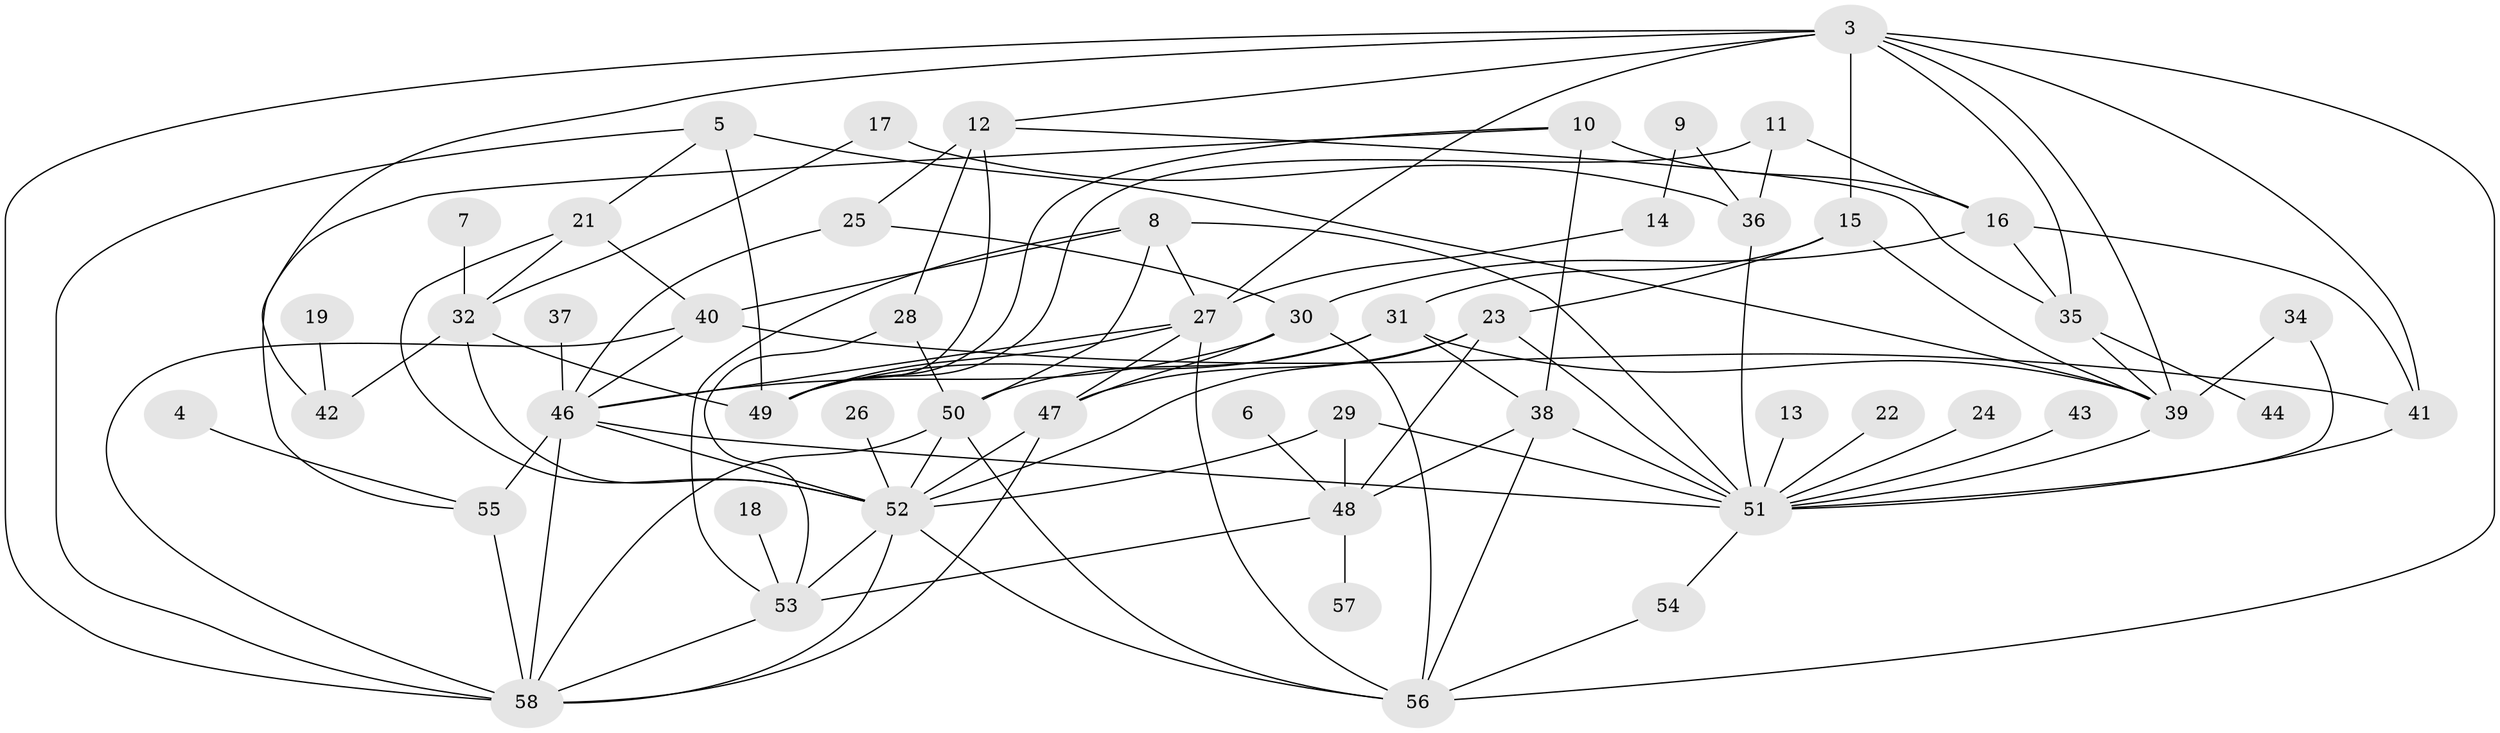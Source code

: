// original degree distribution, {3: 0.22608695652173913, 0: 0.043478260869565216, 6: 0.05217391304347826, 4: 0.24347826086956523, 7: 0.02608695652173913, 1: 0.16521739130434782, 2: 0.1565217391304348, 5: 0.0782608695652174, 9: 0.008695652173913044}
// Generated by graph-tools (version 1.1) at 2025/49/03/09/25 03:49:13]
// undirected, 53 vertices, 110 edges
graph export_dot {
graph [start="1"]
  node [color=gray90,style=filled];
  3;
  4;
  5;
  6;
  7;
  8;
  9;
  10;
  11;
  12;
  13;
  14;
  15;
  16;
  17;
  18;
  19;
  21;
  22;
  23;
  24;
  25;
  26;
  27;
  28;
  29;
  30;
  31;
  32;
  34;
  35;
  36;
  37;
  38;
  39;
  40;
  41;
  42;
  43;
  44;
  46;
  47;
  48;
  49;
  50;
  51;
  52;
  53;
  54;
  55;
  56;
  57;
  58;
  3 -- 12 [weight=1.0];
  3 -- 15 [weight=1.0];
  3 -- 27 [weight=1.0];
  3 -- 35 [weight=1.0];
  3 -- 39 [weight=1.0];
  3 -- 41 [weight=1.0];
  3 -- 42 [weight=1.0];
  3 -- 56 [weight=1.0];
  3 -- 58 [weight=1.0];
  4 -- 55 [weight=1.0];
  5 -- 21 [weight=1.0];
  5 -- 39 [weight=1.0];
  5 -- 49 [weight=1.0];
  5 -- 58 [weight=1.0];
  6 -- 48 [weight=1.0];
  7 -- 32 [weight=1.0];
  8 -- 27 [weight=1.0];
  8 -- 40 [weight=1.0];
  8 -- 50 [weight=1.0];
  8 -- 51 [weight=1.0];
  8 -- 53 [weight=1.0];
  9 -- 14 [weight=1.0];
  9 -- 36 [weight=1.0];
  10 -- 16 [weight=1.0];
  10 -- 38 [weight=1.0];
  10 -- 49 [weight=1.0];
  10 -- 55 [weight=1.0];
  11 -- 16 [weight=1.0];
  11 -- 36 [weight=1.0];
  11 -- 49 [weight=1.0];
  12 -- 25 [weight=1.0];
  12 -- 28 [weight=1.0];
  12 -- 35 [weight=1.0];
  12 -- 49 [weight=1.0];
  13 -- 51 [weight=1.0];
  14 -- 27 [weight=1.0];
  15 -- 23 [weight=1.0];
  15 -- 31 [weight=1.0];
  15 -- 39 [weight=1.0];
  16 -- 30 [weight=1.0];
  16 -- 35 [weight=1.0];
  16 -- 41 [weight=1.0];
  17 -- 32 [weight=1.0];
  17 -- 36 [weight=1.0];
  18 -- 53 [weight=1.0];
  19 -- 42 [weight=1.0];
  21 -- 32 [weight=1.0];
  21 -- 40 [weight=1.0];
  21 -- 52 [weight=1.0];
  22 -- 51 [weight=1.0];
  23 -- 47 [weight=1.0];
  23 -- 48 [weight=1.0];
  23 -- 51 [weight=2.0];
  23 -- 52 [weight=1.0];
  24 -- 51 [weight=1.0];
  25 -- 30 [weight=1.0];
  25 -- 46 [weight=1.0];
  26 -- 52 [weight=1.0];
  27 -- 46 [weight=1.0];
  27 -- 47 [weight=1.0];
  27 -- 49 [weight=1.0];
  27 -- 56 [weight=1.0];
  28 -- 50 [weight=1.0];
  28 -- 53 [weight=1.0];
  29 -- 48 [weight=1.0];
  29 -- 51 [weight=1.0];
  29 -- 52 [weight=1.0];
  30 -- 46 [weight=1.0];
  30 -- 47 [weight=1.0];
  30 -- 56 [weight=1.0];
  31 -- 38 [weight=1.0];
  31 -- 39 [weight=1.0];
  31 -- 49 [weight=2.0];
  31 -- 50 [weight=1.0];
  32 -- 42 [weight=1.0];
  32 -- 49 [weight=1.0];
  32 -- 52 [weight=1.0];
  34 -- 39 [weight=1.0];
  34 -- 51 [weight=2.0];
  35 -- 39 [weight=1.0];
  35 -- 44 [weight=1.0];
  36 -- 51 [weight=1.0];
  37 -- 46 [weight=2.0];
  38 -- 48 [weight=1.0];
  38 -- 51 [weight=1.0];
  38 -- 56 [weight=1.0];
  39 -- 51 [weight=1.0];
  40 -- 41 [weight=1.0];
  40 -- 46 [weight=1.0];
  40 -- 58 [weight=1.0];
  41 -- 51 [weight=1.0];
  43 -- 51 [weight=1.0];
  46 -- 51 [weight=1.0];
  46 -- 52 [weight=1.0];
  46 -- 55 [weight=1.0];
  46 -- 58 [weight=1.0];
  47 -- 52 [weight=1.0];
  47 -- 58 [weight=1.0];
  48 -- 53 [weight=1.0];
  48 -- 57 [weight=1.0];
  50 -- 52 [weight=1.0];
  50 -- 56 [weight=1.0];
  50 -- 58 [weight=1.0];
  51 -- 54 [weight=1.0];
  52 -- 53 [weight=1.0];
  52 -- 56 [weight=1.0];
  52 -- 58 [weight=1.0];
  53 -- 58 [weight=1.0];
  54 -- 56 [weight=1.0];
  55 -- 58 [weight=2.0];
}
